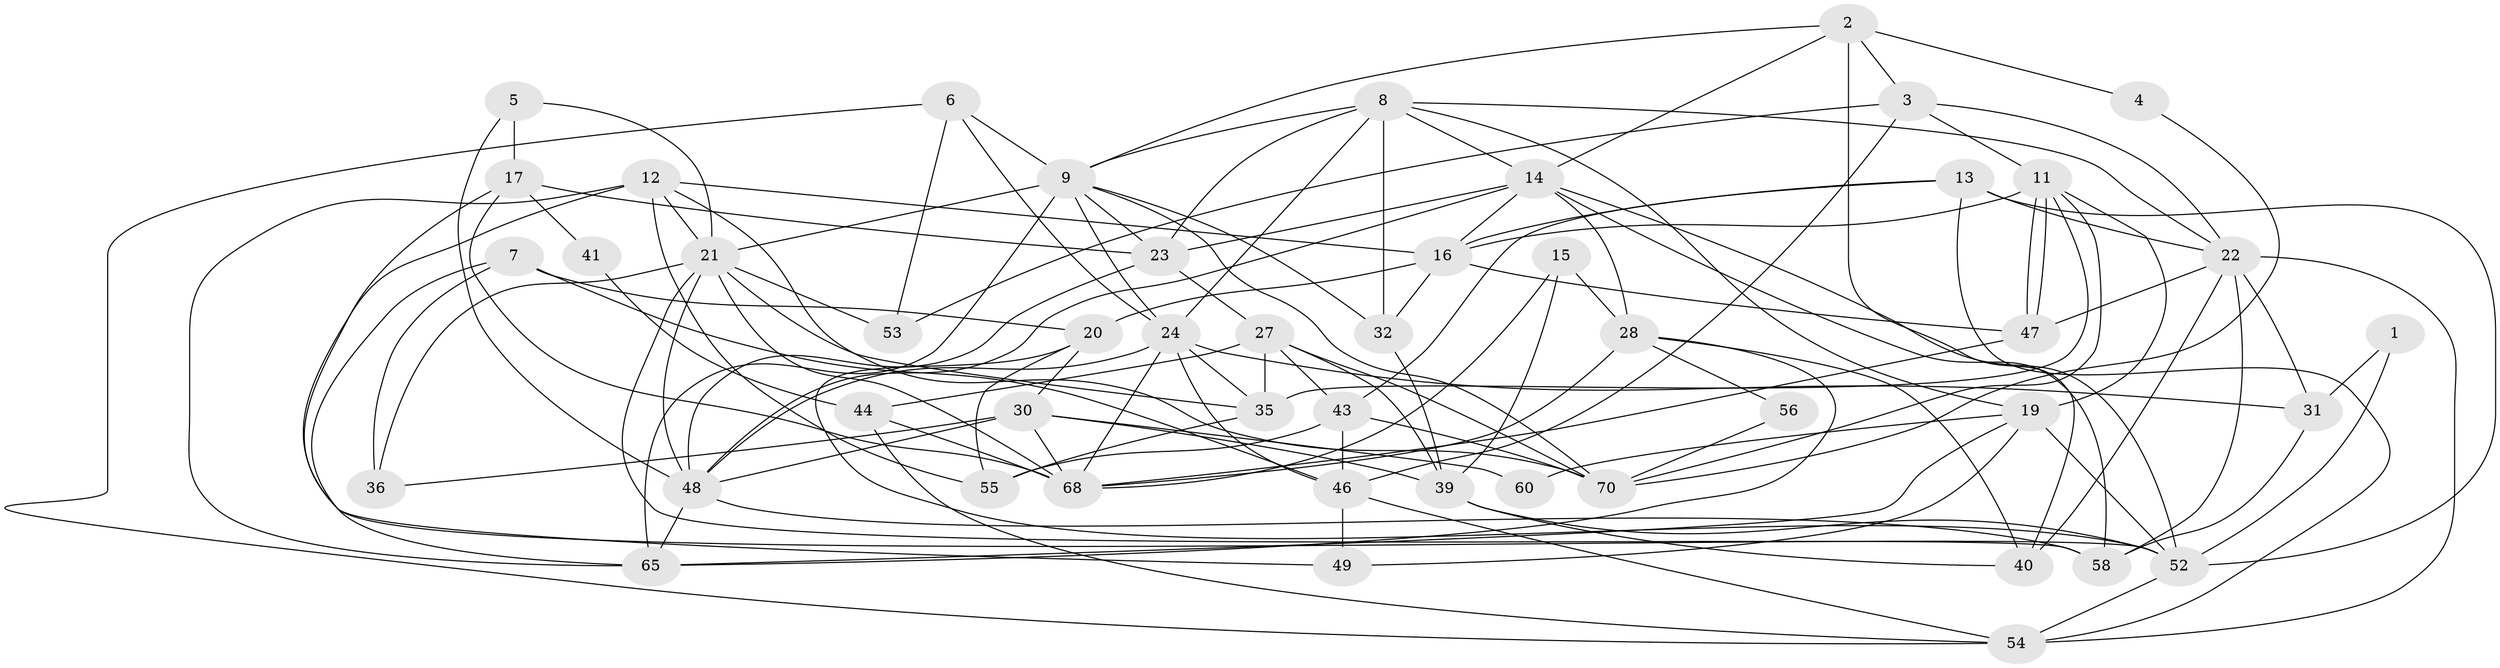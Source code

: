 // original degree distribution, {2: 0.1375, 5: 0.1875, 3: 0.1875, 4: 0.35, 6: 0.1375}
// Generated by graph-tools (version 1.1) at 2025/11/02/27/25 16:11:16]
// undirected, 48 vertices, 126 edges
graph export_dot {
graph [start="1"]
  node [color=gray90,style=filled];
  1;
  2 [super="+10"];
  3 [super="+67"];
  4;
  5;
  6 [super="+25"];
  7 [super="+37"];
  8 [super="+26"];
  9 [super="+73"];
  11 [super="+33"];
  12 [super="+59"];
  13 [super="+38"];
  14 [super="+72"];
  15;
  16 [super="+18"];
  17 [super="+74"];
  19 [super="+64"];
  20 [super="+78"];
  21 [super="+61"];
  22 [super="+51"];
  23 [super="+42"];
  24 [super="+34"];
  27;
  28 [super="+29"];
  30 [super="+80"];
  31 [super="+63"];
  32 [super="+45"];
  35 [super="+79"];
  36;
  39 [super="+69"];
  40 [super="+77"];
  41;
  43;
  44;
  46;
  47 [super="+57"];
  48 [super="+50"];
  49;
  52 [super="+62"];
  53;
  54 [super="+66"];
  55;
  56;
  58;
  60;
  65 [super="+76"];
  68 [super="+71"];
  70 [super="+75"];
  1 -- 31;
  1 -- 52;
  2 -- 14;
  2 -- 4;
  2 -- 40 [weight=2];
  2 -- 3;
  2 -- 9;
  3 -- 53;
  3 -- 46;
  3 -- 11;
  3 -- 22;
  4 -- 70;
  5 -- 21;
  5 -- 48;
  5 -- 17;
  6 -- 9;
  6 -- 24;
  6 -- 54;
  6 -- 53;
  7 -- 46;
  7 -- 20;
  7 -- 36;
  7 -- 65;
  8 -- 9;
  8 -- 19;
  8 -- 32;
  8 -- 23;
  8 -- 24;
  8 -- 14;
  8 -- 22;
  9 -- 21;
  9 -- 32;
  9 -- 70;
  9 -- 65;
  9 -- 23;
  9 -- 24;
  11 -- 47;
  11 -- 47;
  11 -- 19;
  11 -- 35;
  11 -- 70;
  11 -- 16;
  12 -- 49;
  12 -- 70;
  12 -- 21;
  12 -- 65;
  12 -- 55;
  12 -- 16;
  13 -- 22;
  13 -- 43;
  13 -- 54;
  13 -- 52;
  13 -- 16;
  14 -- 23;
  14 -- 48;
  14 -- 16;
  14 -- 52;
  14 -- 58;
  14 -- 28;
  15 -- 68;
  15 -- 28;
  15 -- 39;
  16 -- 47;
  16 -- 32;
  16 -- 20;
  17 -- 23;
  17 -- 68;
  17 -- 41;
  17 -- 52;
  19 -- 49;
  19 -- 65;
  19 -- 52;
  19 -- 60;
  20 -- 55;
  20 -- 52;
  20 -- 30;
  21 -- 53;
  21 -- 68;
  21 -- 48;
  21 -- 35;
  21 -- 36;
  21 -- 58;
  22 -- 40;
  22 -- 58;
  22 -- 31;
  22 -- 54;
  22 -- 47;
  23 -- 48;
  23 -- 27;
  24 -- 68;
  24 -- 46;
  24 -- 48;
  24 -- 31;
  24 -- 35;
  27 -- 35;
  27 -- 39;
  27 -- 43;
  27 -- 44;
  27 -- 70;
  28 -- 56;
  28 -- 65;
  28 -- 68;
  28 -- 40;
  30 -- 60;
  30 -- 36;
  30 -- 48;
  30 -- 68;
  30 -- 39;
  31 -- 58;
  32 -- 39;
  35 -- 55;
  39 -- 52;
  39 -- 40;
  41 -- 44;
  43 -- 46;
  43 -- 55;
  43 -- 70;
  44 -- 68;
  44 -- 54;
  46 -- 49;
  46 -- 54;
  47 -- 68;
  48 -- 65;
  48 -- 58;
  52 -- 54;
  56 -- 70;
}
